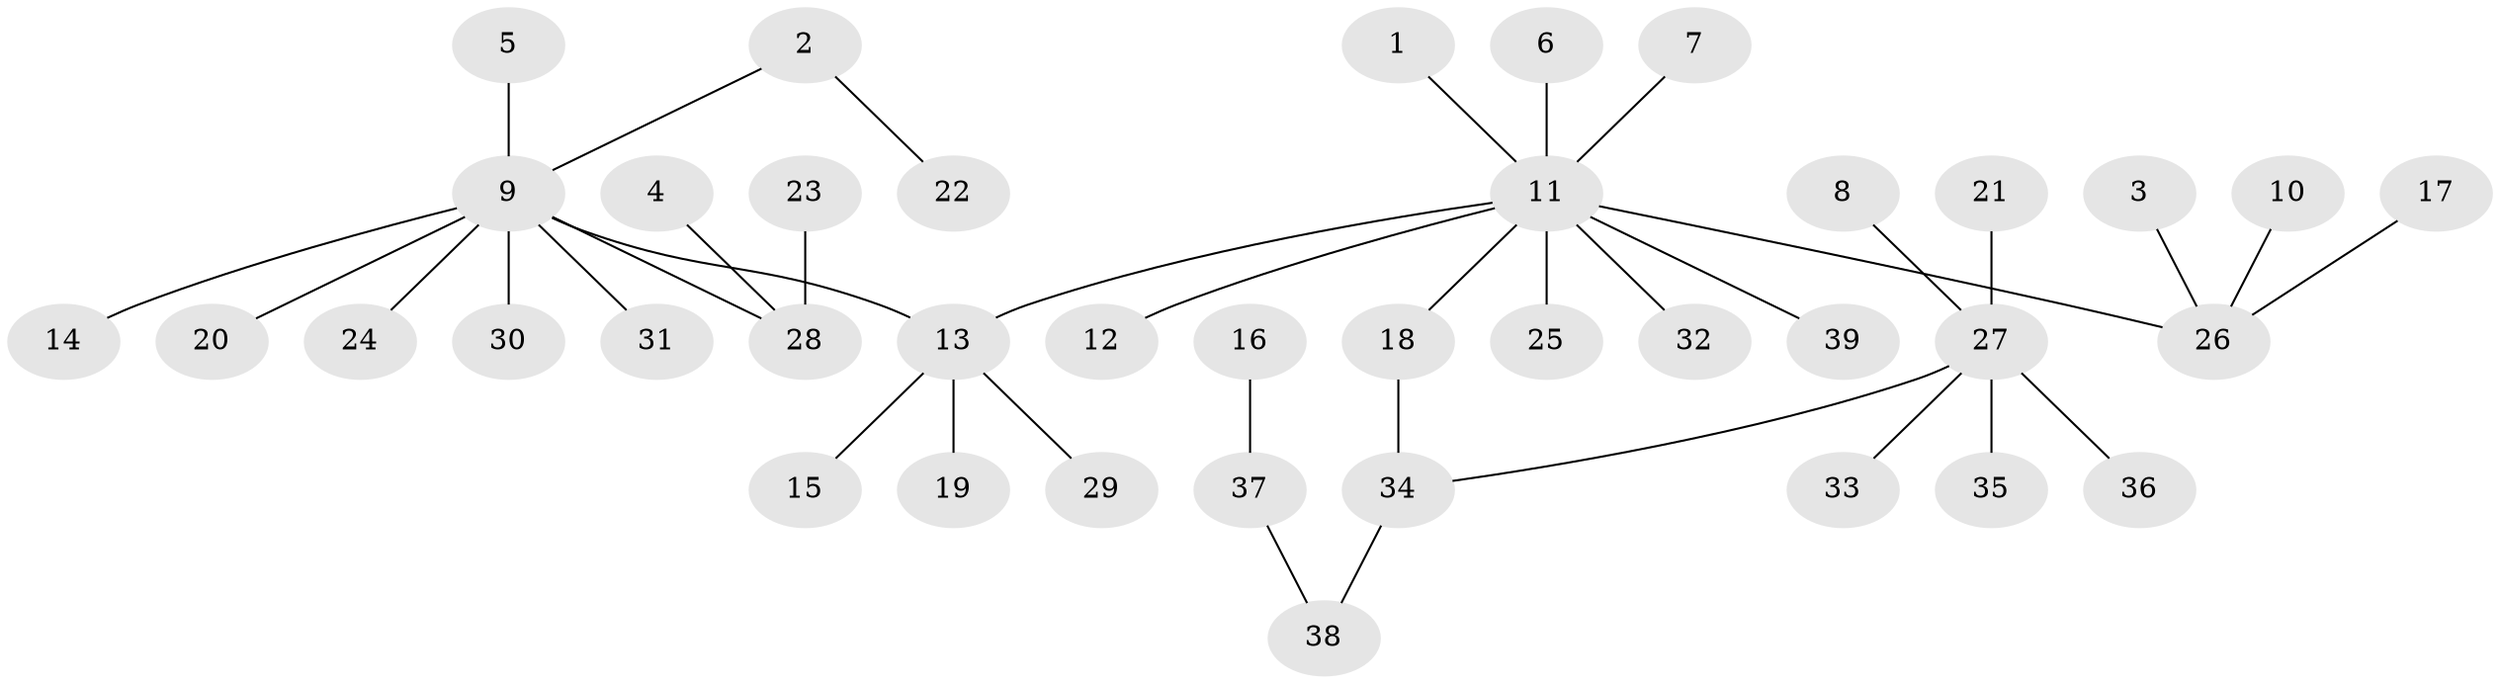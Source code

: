 // original degree distribution, {12: 0.013333333333333334, 3: 0.05333333333333334, 7: 0.013333333333333334, 11: 0.013333333333333334, 5: 0.02666666666666667, 4: 0.02666666666666667, 1: 0.6666666666666666, 2: 0.16, 6: 0.013333333333333334, 8: 0.013333333333333334}
// Generated by graph-tools (version 1.1) at 2025/01/03/09/25 03:01:43]
// undirected, 39 vertices, 38 edges
graph export_dot {
graph [start="1"]
  node [color=gray90,style=filled];
  1;
  2;
  3;
  4;
  5;
  6;
  7;
  8;
  9;
  10;
  11;
  12;
  13;
  14;
  15;
  16;
  17;
  18;
  19;
  20;
  21;
  22;
  23;
  24;
  25;
  26;
  27;
  28;
  29;
  30;
  31;
  32;
  33;
  34;
  35;
  36;
  37;
  38;
  39;
  1 -- 11 [weight=1.0];
  2 -- 9 [weight=1.0];
  2 -- 22 [weight=1.0];
  3 -- 26 [weight=1.0];
  4 -- 28 [weight=1.0];
  5 -- 9 [weight=1.0];
  6 -- 11 [weight=1.0];
  7 -- 11 [weight=1.0];
  8 -- 27 [weight=1.0];
  9 -- 13 [weight=1.0];
  9 -- 14 [weight=1.0];
  9 -- 20 [weight=1.0];
  9 -- 24 [weight=1.0];
  9 -- 28 [weight=1.0];
  9 -- 30 [weight=1.0];
  9 -- 31 [weight=1.0];
  10 -- 26 [weight=1.0];
  11 -- 12 [weight=1.0];
  11 -- 13 [weight=1.0];
  11 -- 18 [weight=1.0];
  11 -- 25 [weight=1.0];
  11 -- 26 [weight=1.0];
  11 -- 32 [weight=1.0];
  11 -- 39 [weight=1.0];
  13 -- 15 [weight=1.0];
  13 -- 19 [weight=1.0];
  13 -- 29 [weight=1.0];
  16 -- 37 [weight=1.0];
  17 -- 26 [weight=1.0];
  18 -- 34 [weight=1.0];
  21 -- 27 [weight=1.0];
  23 -- 28 [weight=1.0];
  27 -- 33 [weight=1.0];
  27 -- 34 [weight=1.0];
  27 -- 35 [weight=1.0];
  27 -- 36 [weight=1.0];
  34 -- 38 [weight=1.0];
  37 -- 38 [weight=1.0];
}
